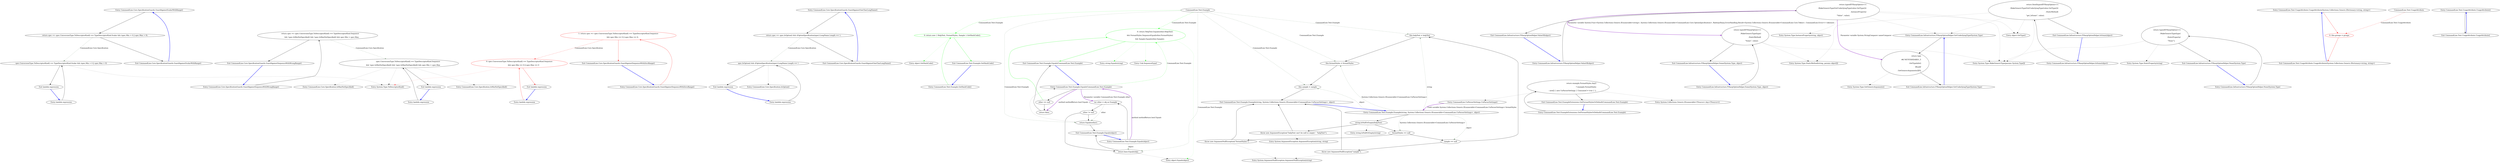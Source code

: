 digraph  {
n0 [cluster="CommandLine.Core.SpecificationGuards.GuardAgainstScalarWithRange()", label="Entry CommandLine.Core.SpecificationGuards.GuardAgainstScalarWithRange()", span="17-17"];
n1 [cluster="CommandLine.Core.SpecificationGuards.GuardAgainstScalarWithRange()", label="return spec => spec.ConversionType.ToDescriptorKind() == TypeDescriptorKind.Scalar && (spec.Min > 0 || spec.Max > 0);", span="19-19"];
n2 [cluster="CommandLine.Core.SpecificationGuards.GuardAgainstScalarWithRange()", label="Exit CommandLine.Core.SpecificationGuards.GuardAgainstScalarWithRange()", span="17-17"];
n4 [cluster="lambda expression", label="spec.ConversionType.ToDescriptorKind() == TypeDescriptorKind.Scalar && (spec.Min > 0 || spec.Max > 0)", span="19-19"];
n3 [cluster="lambda expression", label="Entry lambda expression", span="19-19"];
n5 [cluster="lambda expression", label="Exit lambda expression", span="19-19"];
n6 [cluster="System.Type.ToDescriptorKind()", label="Entry System.Type.ToDescriptorKind()", span="22-22"];
n7 [cluster="CommandLine.Core.SpecificationGuards.GuardAgainstSequenceWithWrongRange()", label="Entry CommandLine.Core.SpecificationGuards.GuardAgainstSequenceWithWrongRange()", span="22-22"];
n8 [cluster="CommandLine.Core.SpecificationGuards.GuardAgainstSequenceWithWrongRange()", label="return spec => spec.ConversionType.ToDescriptorKind() == TypeDescriptorKind.Sequence\r\n                && !spec.IsMinNotSpecified() && !spec.IsMaxNotSpecified() && spec.Min > spec.Max;", span="24-25"];
n9 [cluster="CommandLine.Core.SpecificationGuards.GuardAgainstSequenceWithWrongRange()", label="Exit CommandLine.Core.SpecificationGuards.GuardAgainstSequenceWithWrongRange()", span="22-22"];
n11 [cluster="lambda expression", label="spec.ConversionType.ToDescriptorKind() == TypeDescriptorKind.Sequence\r\n                && !spec.IsMinNotSpecified() && !spec.IsMaxNotSpecified() && spec.Min > spec.Max", span="24-25"];
n10 [cluster="lambda expression", label="Entry lambda expression", span="24-25"];
n12 [cluster="lambda expression", label="Exit lambda expression", span="24-25"];
n13 [cluster="CommandLine.Core.Specification.IsMinNotSpecified()", label="Entry CommandLine.Core.Specification.IsMinNotSpecified()", span="70-70"];
n14 [cluster="CommandLine.Core.Specification.IsMaxNotSpecified()", label="Entry CommandLine.Core.Specification.IsMaxNotSpecified()", span="75-75"];
n15 [cluster="CommandLine.Core.SpecificationGuards.GuardAgainstOneCharLongName()", label="Entry CommandLine.Core.SpecificationGuards.GuardAgainstOneCharLongName()", span="28-28"];
n16 [cluster="CommandLine.Core.SpecificationGuards.GuardAgainstOneCharLongName()", label="return spec => spec.IsOption() && ((OptionSpecification)spec).LongName.Length == 1;", span="30-30"];
n17 [cluster="CommandLine.Core.SpecificationGuards.GuardAgainstOneCharLongName()", label="Exit CommandLine.Core.SpecificationGuards.GuardAgainstOneCharLongName()", span="28-28"];
n19 [cluster="lambda expression", label="spec.IsOption() && ((OptionSpecification)spec).LongName.Length == 1", span="30-30"];
n18 [cluster="lambda expression", label="Entry lambda expression", span="30-30"];
n20 [cluster="lambda expression", label="Exit lambda expression", span="30-30"];
n21 [cluster="CommandLine.Core.Specification.IsOption()", label="Entry CommandLine.Core.Specification.IsOption()", span="11-11"];
n22 [cluster="CommandLine.Core.SpecificationGuards.GuardAgainstSequenceWithZeroRange()", label="Entry CommandLine.Core.SpecificationGuards.GuardAgainstSequenceWithZeroRange()", span="33-33"];
n23 [cluster="CommandLine.Core.SpecificationGuards.GuardAgainstSequenceWithZeroRange()", color=red, community=0, label="1: return spec => spec.ConversionType.ToDescriptorKind() == TypeDescriptorKind.Sequence\r\n                && spec.Min == 0 || spec.Max == 0;", span="35-36"];
n24 [cluster="CommandLine.Core.SpecificationGuards.GuardAgainstSequenceWithZeroRange()", label="Exit CommandLine.Core.SpecificationGuards.GuardAgainstSequenceWithZeroRange()", span="33-33"];
n26 [cluster="lambda expression", color=red, community=0, label="0: spec.ConversionType.ToDescriptorKind() == TypeDescriptorKind.Sequence\r\n                && spec.Min == 0 || spec.Max == 0", span="35-36"];
n25 [cluster="lambda expression", label="Entry lambda expression", span="35-36"];
n27 [cluster="lambda expression", label="Exit lambda expression", span="35-36"];
d27 [cluster="CommandLine.Text.Example.GetHashCode()", color=green, community=0, label="0: return new { HelpText, FormatStyles, Sample }.GetHashCode();", span="76-76"];
d41 [label="CommandLine.Text.Example", span=""];
d26 [cluster="CommandLine.Text.Example.GetHashCode()", label="Entry CommandLine.Text.Example.GetHashCode()", span="74-74"];
d28 [cluster="CommandLine.Text.Example.GetHashCode()", label="Exit CommandLine.Text.Example.GetHashCode()", span="74-74"];
d29 [cluster="object.GetHashCode()", label="Entry object.GetHashCode()", span="0-0"];
d32 [cluster="CommandLine.Text.Example.Equals(CommandLine.Text.Example)", color=green, community=0, label="0: return HelpText.Equals(other.HelpText)\r\n                && FormatStyles.SequenceEqual(other.FormatStyles)\r\n                && Sample.Equals(other.Sample);", span="91-93"];
d24 [cluster="CommandLine.Text.Example.Equals(CommandLine.Text.Example)", label="Entry CommandLine.Text.Example.Equals(CommandLine.Text.Example)", span="84-84"];
d30 [cluster="CommandLine.Text.Example.Equals(CommandLine.Text.Example)", label="other == null", span="86-86"];
d33 [cluster="CommandLine.Text.Example.Equals(CommandLine.Text.Example)", label="Exit CommandLine.Text.Example.Equals(CommandLine.Text.Example)", span="84-84"];
d34 [cluster="string.Equals(string)", label="Entry string.Equals(string)", span="0-0"];
d35 [cluster="Unk.SequenceEqual", label="Entry Unk.SequenceEqual", span=""];
d25 [cluster="object.Equals(object)", label="Entry object.Equals(object)", span="0-0"];
d7 [cluster="CommandLine.Text.Example.Example(string, System.Collections.Generic.IEnumerable<CommandLine.UnParserSettings>, object)", label="this.helpText = helpText", span="24-24"];
d8 [cluster="CommandLine.Text.Example.Example(string, System.Collections.Generic.IEnumerable<CommandLine.UnParserSettings>, object)", label="this.formatStyles = formatStyles", span="25-25"];
d9 [cluster="CommandLine.Text.Example.Example(string, System.Collections.Generic.IEnumerable<CommandLine.UnParserSettings>, object)", label="this.sample = sample", span="26-26"];
d21 [cluster="CommandLine.Text.Example.Equals(object)", label="return Equals(other);", span="64-64"];
d22 [cluster="CommandLine.Text.Example.Equals(object)", label="return base.Equals(obj);", span="67-67"];
d18 [cluster="CommandLine.Text.Example.Equals(object)", label="Entry CommandLine.Text.Example.Equals(object)", span="59-59"];
d19 [cluster="CommandLine.Text.Example.Equals(object)", label="var other = obj as Example", span="61-61"];
d31 [cluster="CommandLine.Text.Example.Equals(CommandLine.Text.Example)", label="return false;", span="88-88"];
d0 [cluster="CommandLine.Text.Example.Example(string, System.Collections.Generic.IEnumerable<CommandLine.UnParserSettings>, object)", label="Entry CommandLine.Text.Example.Example(string, System.Collections.Generic.IEnumerable<CommandLine.UnParserSettings>, object)", span="18-18"];
d5 [cluster="CommandLine.Text.Example.Example(string, System.Collections.Generic.IEnumerable<CommandLine.UnParserSettings>, object)", label="sample == null", span="22-22"];
d10 [cluster="CommandLine.Text.Example.Example(string, System.Collections.Generic.IEnumerable<CommandLine.UnParserSettings>, object)", label="Exit CommandLine.Text.Example.Example(string, System.Collections.Generic.IEnumerable<CommandLine.UnParserSettings>, object)", span="18-18"];
d20 [cluster="CommandLine.Text.Example.Equals(object)", label="other != null", span="62-62"];
d23 [cluster="CommandLine.Text.Example.Equals(object)", label="Exit CommandLine.Text.Example.Equals(object)", span="59-59"];
d40 [cluster="CommandLine.UnParserSettings.UnParserSettings()", label="Entry CommandLine.UnParserSettings.UnParserSettings()", span="15-15"];
d1 [cluster="CommandLine.Text.Example.Example(string, System.Collections.Generic.IEnumerable<CommandLine.UnParserSettings>, object)", label="string.IsNullOrEmpty(helpText)", span="20-20"];
d3 [cluster="CommandLine.Text.Example.Example(string, System.Collections.Generic.IEnumerable<CommandLine.UnParserSettings>, object)", label="formatStyles == null", span="21-21"];
d6 [cluster="CommandLine.Text.Example.Example(string, System.Collections.Generic.IEnumerable<CommandLine.UnParserSettings>, object)", label="throw new ArgumentNullException(''sample'');", span="22-22"];
d2 [cluster="CommandLine.Text.Example.Example(string, System.Collections.Generic.IEnumerable<CommandLine.UnParserSettings>, object)", label="throw new ArgumentException(''helpText can't be null or empty'', ''helpText'');", span="20-20"];
d4 [cluster="CommandLine.Text.Example.Example(string, System.Collections.Generic.IEnumerable<CommandLine.UnParserSettings>, object)", label="throw new ArgumentNullException(''formatStyles'');", span="21-21"];
d37 [cluster="CommandLine.Text.ExampleExtensions.GetFormatStylesOrDefault(CommandLine.Text.Example)", label="return example.FormatStyles.Any()\r\n                ? example.FormatStyles\r\n                : new[] { new UnParserSettings { Consumed = true } };", span="113-115"];
d11 [cluster="string.IsNullOrEmpty(string)", label="Entry string.IsNullOrEmpty(string)", span="0-0"];
d13 [cluster="System.ArgumentNullException.ArgumentNullException(string)", label="Entry System.ArgumentNullException.ArgumentNullException(string)", span="0-0"];
d12 [cluster="System.ArgumentException.ArgumentException(string, string)", label="Entry System.ArgumentException.ArgumentException(string, string)", span="0-0"];
d36 [cluster="CommandLine.Text.ExampleExtensions.GetFormatStylesOrDefault(CommandLine.Text.Example)", label="Entry CommandLine.Text.ExampleExtensions.GetFormatStylesOrDefault(CommandLine.Text.Example)", span="111-111"];
d38 [cluster="CommandLine.Text.ExampleExtensions.GetFormatStylesOrDefault(CommandLine.Text.Example)", label="Exit CommandLine.Text.ExampleExtensions.GetFormatStylesOrDefault(CommandLine.Text.Example)", span="111-111"];
d39 [cluster="System.Collections.Generic.IEnumerable<TSource>.Any<TSource>()", label="Entry System.Collections.Generic.IEnumerable<TSource>.Any<TSource>()", span="0-0"];
m2_17 [cluster="System.Type.InstanceProperty(string, object)", file="UnParserExtensions.cs", label="Entry System.Type.InstanceProperty(string, object)", span="213-213"];
m2_3 [cluster="System.Type.GetGenericArguments()", file="UnParserExtensions.cs", label="Entry System.Type.GetGenericArguments()", span="0-0"];
m2_13 [cluster="CommandLine.Infrastructure.FSharpOptionHelper.ValueOf(object)", file="UnParserExtensions.cs", label="Entry CommandLine.Infrastructure.FSharpOptionHelper.ValueOf(object)", span="36-36"];
m2_14 [cluster="CommandLine.Infrastructure.FSharpOptionHelper.ValueOf(object)", file="UnParserExtensions.cs", label="return typeof(FSharpOption<>)\r\n                .MakeGenericType(GetUnderlyingType(value.GetType()))\r\n                .InstanceProperty(\r\n                    ''Value'', value);", span="38-41"];
m2_15 [cluster="CommandLine.Infrastructure.FSharpOptionHelper.ValueOf(object)", file="UnParserExtensions.cs", label="Exit CommandLine.Infrastructure.FSharpOptionHelper.ValueOf(object)", span="36-36"];
m2_18 [cluster="CommandLine.Infrastructure.FSharpOptionHelper.IsSome(object)", file="UnParserExtensions.cs", label="Entry CommandLine.Infrastructure.FSharpOptionHelper.IsSome(object)", span="44-44"];
m2_19 [cluster="CommandLine.Infrastructure.FSharpOptionHelper.IsSome(object)", file="UnParserExtensions.cs", label="return (bool)typeof(FSharpOption<>)\r\n                .MakeGenericType(GetUnderlyingType(value.GetType()))\r\n                .StaticMethod(\r\n                    ''get_IsSome'', value);", span="46-49"];
m2_20 [cluster="CommandLine.Infrastructure.FSharpOptionHelper.IsSome(object)", file="UnParserExtensions.cs", label="Exit CommandLine.Infrastructure.FSharpOptionHelper.IsSome(object)", span="44-44"];
m2_16 [cluster="object.GetType()", file="UnParserExtensions.cs", label="Entry object.GetType()", span="0-0"];
m2_12 [cluster="System.Type.StaticProperty(string)", file="UnParserExtensions.cs", label="Entry System.Type.StaticProperty(string)", span="198-198"];
m2_4 [cluster="CommandLine.Infrastructure.FSharpOptionHelper.Some(System.Type, object)", file="UnParserExtensions.cs", label="Entry CommandLine.Infrastructure.FSharpOptionHelper.Some(System.Type, object)", span="20-20"];
m2_5 [cluster="CommandLine.Infrastructure.FSharpOptionHelper.Some(System.Type, object)", file="UnParserExtensions.cs", label="return typeof(FSharpOption<>)\r\n                    .MakeGenericType(type)\r\n                    .StaticMethod(\r\n                        ''Some'', value);", span="22-25"];
m2_6 [cluster="CommandLine.Infrastructure.FSharpOptionHelper.Some(System.Type, object)", file="UnParserExtensions.cs", label="Exit CommandLine.Infrastructure.FSharpOptionHelper.Some(System.Type, object)", span="20-20"];
m2_9 [cluster="CommandLine.Infrastructure.FSharpOptionHelper.None(System.Type)", file="UnParserExtensions.cs", label="Entry CommandLine.Infrastructure.FSharpOptionHelper.None(System.Type)", span="28-28"];
m2_10 [cluster="CommandLine.Infrastructure.FSharpOptionHelper.None(System.Type)", file="UnParserExtensions.cs", label="return typeof(FSharpOption<>)\r\n                    .MakeGenericType(type)\r\n                    .StaticProperty(\r\n                        ''None'');", span="30-33"];
m2_11 [cluster="CommandLine.Infrastructure.FSharpOptionHelper.None(System.Type)", file="UnParserExtensions.cs", label="Exit CommandLine.Infrastructure.FSharpOptionHelper.None(System.Type)", span="28-28"];
m2_7 [cluster="System.Type.MakeGenericType(params System.Type[])", file="UnParserExtensions.cs", label="Entry System.Type.MakeGenericType(params System.Type[])", span="0-0"];
m2_8 [cluster="System.Type.StaticMethod(string, params object[])", file="UnParserExtensions.cs", label="Entry System.Type.StaticMethod(string, params object[])", span="183-183"];
m2_0 [cluster="CommandLine.Infrastructure.FSharpOptionHelper.GetUnderlyingType(System.Type)", file="UnParserExtensions.cs", label="Entry CommandLine.Infrastructure.FSharpOptionHelper.GetUnderlyingType(System.Type)", span="11-11"];
m2_1 [cluster="CommandLine.Infrastructure.FSharpOptionHelper.GetUnderlyingType(System.Type)", file="UnParserExtensions.cs", label="return type\r\n#if NETSTANDARD1_5\r\n                .GetTypeInfo()\r\n#endif\r\n                .GetGenericArguments()[0];", span="13-17"];
m2_2 [cluster="CommandLine.Infrastructure.FSharpOptionHelper.GetUnderlyingType(System.Type)", file="UnParserExtensions.cs", label="Exit CommandLine.Infrastructure.FSharpOptionHelper.GetUnderlyingType(System.Type)", span="11-11"];
m3_0 [cluster="CommandLine.Text.UsageAttribute.UsageAttribute(System.Collections.Generic.IDictionary<string, string>)", file="UsageAttribute.cs", label="Entry CommandLine.Text.UsageAttribute.UsageAttribute(System.Collections.Generic.IDictionary<string, string>)", span="12-12"];
m3_1 [cluster="CommandLine.Text.UsageAttribute.UsageAttribute(System.Collections.Generic.IDictionary<string, string>)", color=red, community=0, file="UsageAttribute.cs", label="0: this.groups = groups", span="14-14"];
m3_2 [cluster="CommandLine.Text.UsageAttribute.UsageAttribute(System.Collections.Generic.IDictionary<string, string>)", file="UsageAttribute.cs", label="Exit CommandLine.Text.UsageAttribute.UsageAttribute(System.Collections.Generic.IDictionary<string, string>)", span="12-12"];
m3_3 [cluster="CommandLine.Text.UsageAttribute.UsageAttribute()", file="UsageAttribute.cs", label="Entry CommandLine.Text.UsageAttribute.UsageAttribute()", span="17-17"];
m3_4 [cluster="CommandLine.Text.UsageAttribute.UsageAttribute()", file="UsageAttribute.cs", label="Exit CommandLine.Text.UsageAttribute.UsageAttribute()", span="17-17"];
m3_5 [file="UsageAttribute.cs", label="CommandLine.Text.UsageAttribute", span=""];
n0 -> n1  [key=0, style=solid];
n1 -> n2  [key=0, style=solid];
n1 -> n4  [color=darkseagreen4, key=1, label="CommandLine.Core.Specification", style=dashed];
n2 -> n0  [color=blue, key=0, style=bold];
n4 -> n5  [key=0, style=solid];
n4 -> n6  [key=2, style=dotted];
n3 -> n4  [key=0, style=solid];
n5 -> n3  [color=blue, key=0, style=bold];
n7 -> n8  [key=0, style=solid];
n8 -> n9  [key=0, style=solid];
n8 -> n11  [color=darkseagreen4, key=1, label="CommandLine.Core.Specification", style=dashed];
n9 -> n7  [color=blue, key=0, style=bold];
n11 -> n12  [key=0, style=solid];
n11 -> n6  [key=2, style=dotted];
n11 -> n13  [key=2, style=dotted];
n11 -> n14  [key=2, style=dotted];
n10 -> n11  [key=0, style=solid];
n12 -> n10  [color=blue, key=0, style=bold];
n15 -> n16  [key=0, style=solid];
n16 -> n17  [key=0, style=solid];
n16 -> n19  [color=darkseagreen4, key=1, label="CommandLine.Core.Specification", style=dashed];
n17 -> n15  [color=blue, key=0, style=bold];
n19 -> n20  [key=0, style=solid];
n19 -> n21  [key=2, style=dotted];
n18 -> n19  [key=0, style=solid];
n20 -> n18  [color=blue, key=0, style=bold];
n22 -> n23  [color=red, key=0, style=solid];
n23 -> n24  [color=red, key=0, style=solid];
n23 -> n26  [color=red, key=1, label="CommandLine.Core.Specification", style=dashed];
n24 -> n22  [color=blue, key=0, style=bold];
n26 -> n27  [color=red, key=0, style=solid];
n26 -> n6  [color=red, key=2, style=dotted];
n25 -> n26  [color=red, key=0, style=solid];
n27 -> n25  [color=blue, key=0, style=bold];
d27 -> d28  [color=green, key=0, style=solid];
d27 -> d29  [color=green, key=2, style=dotted];
d41 -> d27  [color=green, key=1, label="CommandLine.Text.Example", style=dashed];
d41 -> d32  [color=green, key=1, label="CommandLine.Text.Example", style=dashed];
d41 -> d7  [color=darkseagreen4, key=1, label="CommandLine.Text.Example", style=dashed];
d41 -> d8  [color=darkseagreen4, key=1, label="CommandLine.Text.Example", style=dashed];
d41 -> d9  [color=darkseagreen4, key=1, label="CommandLine.Text.Example", style=dashed];
d41 -> d21  [color=darkseagreen4, key=1, label="CommandLine.Text.Example", style=dashed];
d41 -> d22  [color=darkseagreen4, key=1, label="CommandLine.Text.Example", style=dashed];
d26 -> d27  [color=green, key=0, style=solid];
d28 -> d26  [color=blue, key=0, style=bold];
d32 -> d33  [color=green, key=0, style=solid];
d32 -> d34  [color=green, key=2, style=dotted];
d32 -> d35  [color=green, key=2, style=dotted];
d32 -> d25  [color=green, key=2, style=dotted];
d24 -> d32  [color=green, key=1, label="CommandLine.Text.Example", style=dashed];
d24 -> d30  [key=0, style=solid];
d24 -> d19  [color=darkorchid, key=3, label="Parameter variable CommandLine.Text.Example other", style=bold];
d24 -> d31  [color=darkorchid, key=3, label="method methodReturn bool Equals", style=bold];
d30 -> d32  [color=green, key=0, style=solid];
d30 -> d31  [key=0, style=solid];
d33 -> d24  [color=blue, key=0, style=bold];
d7 -> d8  [key=0, style=solid];
d8 -> d9  [key=0, style=solid];
d9 -> d10  [key=0, style=solid];
d21 -> d24  [key=2, style=dotted];
d21 -> d23  [key=0, style=solid];
d22 -> d25  [key=2, style=dotted];
d22 -> d23  [key=0, style=solid];
d18 -> d24  [color=darkorchid, key=3, label="method methodReturn bool Equals", style=bold];
d18 -> d22  [color=darkseagreen4, key=1, label=object, style=dashed];
d18 -> d19  [key=0, style=solid];
d19 -> d21  [color=darkseagreen4, key=1, label=other, style=dashed];
d19 -> d20  [key=0, style=solid];
d31 -> d33  [key=0, style=solid];
d0 -> d7  [color=darkseagreen4, key=1, label=string, style=dashed];
d0 -> d8  [color=darkseagreen4, key=1, label="System.Collections.Generic.IEnumerable<CommandLine.UnParserSettings>", style=dashed];
d0 -> d9  [color=darkseagreen4, key=1, label=object, style=dashed];
d0 -> d1  [key=0, style=solid];
d0 -> d3  [color=darkseagreen4, key=1, label="System.Collections.Generic.IEnumerable<CommandLine.UnParserSettings>", style=dashed];
d0 -> d5  [color=darkseagreen4, key=1, label=object, style=dashed];
d5 -> d7  [key=0, style=solid];
d5 -> d6  [key=0, style=solid];
d10 -> d0  [color=blue, key=0, style=bold];
d20 -> d21  [key=0, style=solid];
d20 -> d22  [key=0, style=solid];
d23 -> d18  [color=blue, key=0, style=bold];
d40 -> d0  [color=darkorchid, key=3, label="Field variable System.Collections.Generic.IEnumerable<CommandLine.UnParserSettings> formatStyles", style=bold];
d1 -> d2  [key=0, style=solid];
d1 -> d3  [key=0, style=solid];
d1 -> d11  [key=2, style=dotted];
d3 -> d5  [key=0, style=solid];
d3 -> d4  [key=0, style=solid];
d6 -> d10  [key=0, style=solid];
d6 -> d13  [key=2, style=dotted];
d2 -> d10  [key=0, style=solid];
d2 -> d12  [key=2, style=dotted];
d4 -> d10  [key=0, style=solid];
d4 -> d13  [key=2, style=dotted];
d37 -> d40  [key=2, style=dotted];
d37 -> d38  [key=0, style=solid];
d37 -> d39  [key=2, style=dotted];
d36 -> d37  [key=0, style=solid];
d38 -> d36  [color=blue, key=0, style=bold];
m2_13 -> m2_14  [key=0, style=solid];
m2_14 -> m2_15  [key=0, style=solid];
m2_14 -> m2_16  [key=2, style=dotted];
m2_14 -> m2_0  [key=2, style=dotted];
m2_14 -> m2_7  [key=2, style=dotted];
m2_14 -> m2_17  [key=2, style=dotted];
m2_14 -> m2_1  [color=darkorchid, key=3, label="Parameter variable System.StringComparer nameComparer", style=bold];
m2_14 -> m2_5  [color=darkorchid, key=3, label="Parameter variable System.Func<System.Collections.Generic.IEnumerable<string>, System.Collections.Generic.IEnumerable<CommandLine.Core.OptionSpecification>, RailwaySharp.ErrorHandling.Result<System.Collections.Generic.IEnumerable<CommandLine.Core.Token>, CommandLine.Error>> tokenizer", style=bold];
m2_15 -> m2_13  [color=blue, key=0, style=bold];
m2_18 -> m2_19  [key=0, style=solid];
m2_19 -> m2_20  [key=0, style=solid];
m2_19 -> m2_16  [key=2, style=dotted];
m2_19 -> m2_0  [key=2, style=dotted];
m2_19 -> m2_7  [key=2, style=dotted];
m2_19 -> m2_8  [key=2, style=dotted];
m2_20 -> m2_18  [color=blue, key=0, style=bold];
m2_4 -> m2_5  [key=0, style=solid];
m2_5 -> m2_6  [key=0, style=solid];
m2_5 -> m2_7  [key=2, style=dotted];
m2_5 -> m2_8  [key=2, style=dotted];
m2_6 -> m2_4  [color=blue, key=0, style=bold];
m2_9 -> m2_10  [key=0, style=solid];
m2_10 -> m2_11  [key=0, style=solid];
m2_10 -> m2_7  [key=2, style=dotted];
m2_10 -> m2_12  [key=2, style=dotted];
m2_11 -> m2_9  [color=blue, key=0, style=bold];
m2_0 -> m2_1  [key=0, style=solid];
m2_1 -> m2_2  [key=0, style=solid];
m2_1 -> m2_3  [key=2, style=dotted];
m2_2 -> m2_0  [color=blue, key=0, style=bold];
m3_0 -> m3_1  [color=red, key=0, style=solid];
m3_1 -> m3_2  [color=red, key=0, style=solid];
m3_2 -> m3_0  [color=blue, key=0, style=bold];
m3_3 -> m3_4  [key=0, style=solid];
m3_4 -> m3_3  [color=blue, key=0, style=bold];
m3_5 -> m3_1  [color=red, key=1, label="CommandLine.Text.UsageAttribute", style=dashed];
}
